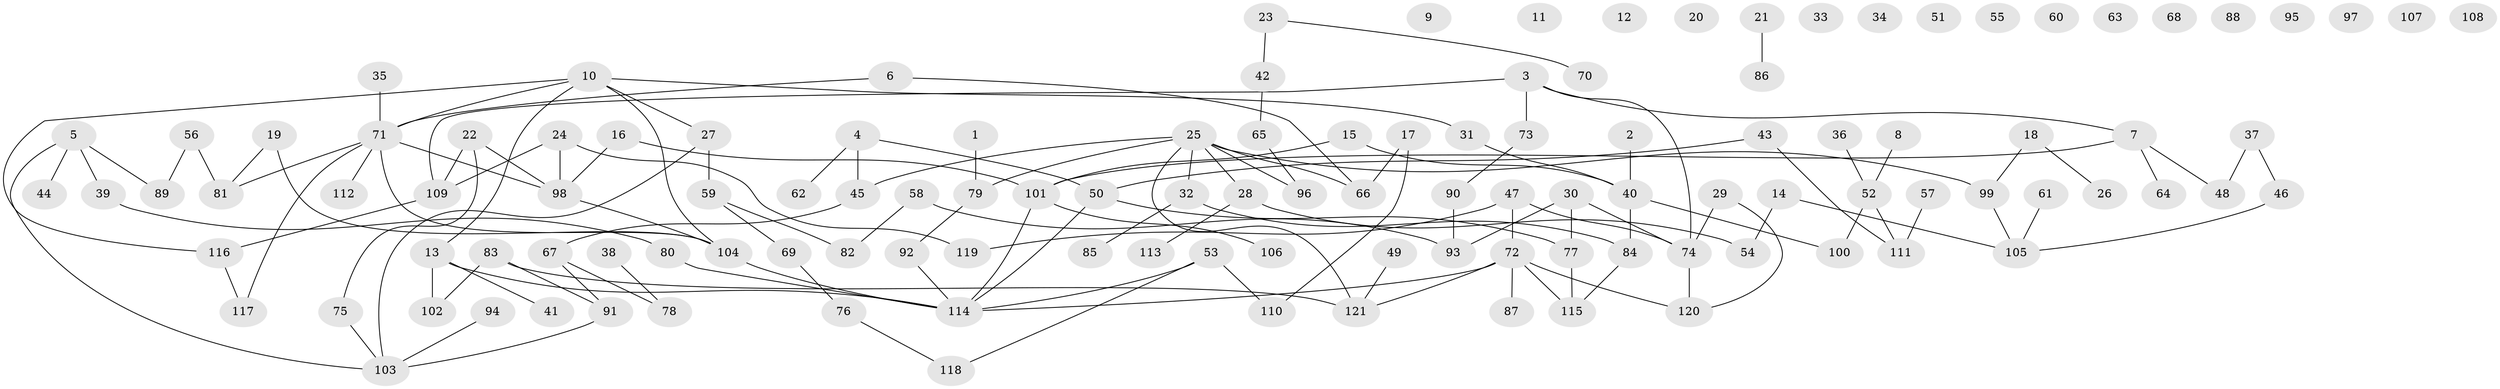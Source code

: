 // Generated by graph-tools (version 1.1) at 2025/25/03/09/25 03:25:21]
// undirected, 121 vertices, 137 edges
graph export_dot {
graph [start="1"]
  node [color=gray90,style=filled];
  1;
  2;
  3;
  4;
  5;
  6;
  7;
  8;
  9;
  10;
  11;
  12;
  13;
  14;
  15;
  16;
  17;
  18;
  19;
  20;
  21;
  22;
  23;
  24;
  25;
  26;
  27;
  28;
  29;
  30;
  31;
  32;
  33;
  34;
  35;
  36;
  37;
  38;
  39;
  40;
  41;
  42;
  43;
  44;
  45;
  46;
  47;
  48;
  49;
  50;
  51;
  52;
  53;
  54;
  55;
  56;
  57;
  58;
  59;
  60;
  61;
  62;
  63;
  64;
  65;
  66;
  67;
  68;
  69;
  70;
  71;
  72;
  73;
  74;
  75;
  76;
  77;
  78;
  79;
  80;
  81;
  82;
  83;
  84;
  85;
  86;
  87;
  88;
  89;
  90;
  91;
  92;
  93;
  94;
  95;
  96;
  97;
  98;
  99;
  100;
  101;
  102;
  103;
  104;
  105;
  106;
  107;
  108;
  109;
  110;
  111;
  112;
  113;
  114;
  115;
  116;
  117;
  118;
  119;
  120;
  121;
  1 -- 79;
  2 -- 40;
  3 -- 7;
  3 -- 73;
  3 -- 74;
  3 -- 109;
  4 -- 45;
  4 -- 50;
  4 -- 62;
  5 -- 39;
  5 -- 44;
  5 -- 89;
  5 -- 103;
  6 -- 66;
  6 -- 71;
  7 -- 48;
  7 -- 64;
  7 -- 101;
  8 -- 52;
  10 -- 13;
  10 -- 27;
  10 -- 31;
  10 -- 71;
  10 -- 104;
  10 -- 116;
  13 -- 41;
  13 -- 102;
  13 -- 114;
  14 -- 54;
  14 -- 105;
  15 -- 40;
  15 -- 101;
  16 -- 98;
  16 -- 101;
  17 -- 66;
  17 -- 110;
  18 -- 26;
  18 -- 99;
  19 -- 81;
  19 -- 104;
  21 -- 86;
  22 -- 75;
  22 -- 98;
  22 -- 109;
  23 -- 42;
  23 -- 70;
  24 -- 98;
  24 -- 109;
  24 -- 119;
  25 -- 28;
  25 -- 32;
  25 -- 45;
  25 -- 66;
  25 -- 79;
  25 -- 96;
  25 -- 99;
  25 -- 121;
  27 -- 59;
  27 -- 103;
  28 -- 54;
  28 -- 113;
  29 -- 74;
  29 -- 120;
  30 -- 74;
  30 -- 77;
  30 -- 93;
  31 -- 40;
  32 -- 84;
  32 -- 85;
  35 -- 71;
  36 -- 52;
  37 -- 46;
  37 -- 48;
  38 -- 78;
  39 -- 80;
  40 -- 84;
  40 -- 100;
  42 -- 65;
  43 -- 50;
  43 -- 111;
  45 -- 67;
  46 -- 105;
  47 -- 72;
  47 -- 74;
  47 -- 119;
  49 -- 121;
  50 -- 77;
  50 -- 114;
  52 -- 100;
  52 -- 111;
  53 -- 110;
  53 -- 114;
  53 -- 118;
  56 -- 81;
  56 -- 89;
  57 -- 111;
  58 -- 82;
  58 -- 93;
  59 -- 69;
  59 -- 82;
  61 -- 105;
  65 -- 96;
  67 -- 78;
  67 -- 91;
  69 -- 76;
  71 -- 81;
  71 -- 98;
  71 -- 104;
  71 -- 112;
  71 -- 117;
  72 -- 87;
  72 -- 114;
  72 -- 115;
  72 -- 120;
  72 -- 121;
  73 -- 90;
  74 -- 120;
  75 -- 103;
  76 -- 118;
  77 -- 115;
  79 -- 92;
  80 -- 114;
  83 -- 91;
  83 -- 102;
  83 -- 121;
  84 -- 115;
  90 -- 93;
  91 -- 103;
  92 -- 114;
  94 -- 103;
  98 -- 104;
  99 -- 105;
  101 -- 106;
  101 -- 114;
  104 -- 114;
  109 -- 116;
  116 -- 117;
}
